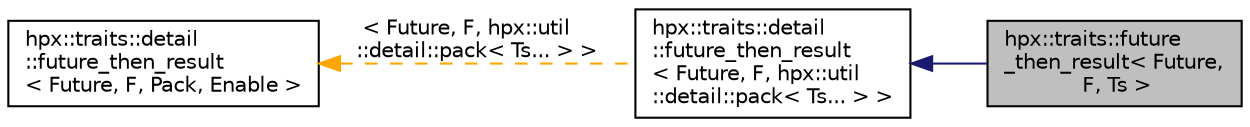 digraph "hpx::traits::future_then_result&lt; Future, F, Ts &gt;"
{
  edge [fontname="Helvetica",fontsize="10",labelfontname="Helvetica",labelfontsize="10"];
  node [fontname="Helvetica",fontsize="10",shape=record];
  rankdir="LR";
  Node3 [label="hpx::traits::future\l_then_result\< Future,\l F, Ts \>",height=0.2,width=0.4,color="black", fillcolor="grey75", style="filled", fontcolor="black"];
  Node4 -> Node3 [dir="back",color="midnightblue",fontsize="10",style="solid",fontname="Helvetica"];
  Node4 [label="hpx::traits::detail\l::future_then_result\l\< Future, F, hpx::util\l::detail::pack\< Ts... \> \>",height=0.2,width=0.4,color="black", fillcolor="white", style="filled",URL="$d3/d77/structhpx_1_1traits_1_1detail_1_1future__then__result.html"];
  Node5 -> Node4 [dir="back",color="orange",fontsize="10",style="dashed",label=" \< Future, F, hpx::util\l::detail::pack\< Ts... \> \>" ,fontname="Helvetica"];
  Node5 [label="hpx::traits::detail\l::future_then_result\l\< Future, F, Pack, Enable \>",height=0.2,width=0.4,color="black", fillcolor="white", style="filled",URL="$d3/d77/structhpx_1_1traits_1_1detail_1_1future__then__result.html"];
}
